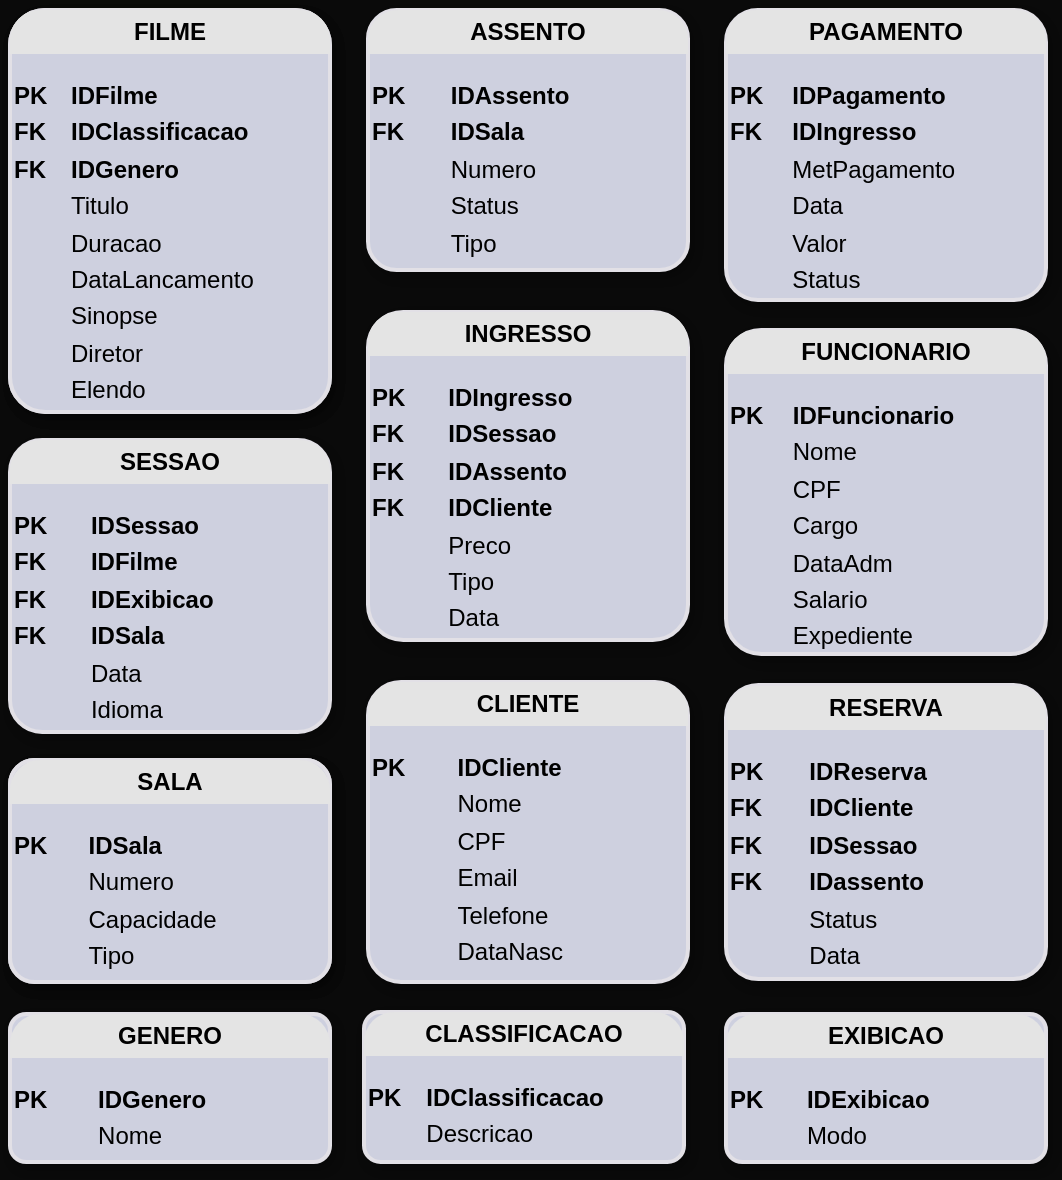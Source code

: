 <mxfile version="24.7.7">
  <diagram id="C5RBs43oDa-KdzZeNtuy" name="Page-1">
    <mxGraphModel dx="2453" dy="1151" grid="0" gridSize="10" guides="1" tooltips="1" connect="1" arrows="1" fold="1" page="0" pageScale="1" pageWidth="827" pageHeight="1169" background="#0A0A0A" math="0" shadow="0">
      <root>
        <mxCell id="WIyWlLk6GJQsqaUBKTNV-0" />
        <mxCell id="WIyWlLk6GJQsqaUBKTNV-1" parent="WIyWlLk6GJQsqaUBKTNV-0" />
        <mxCell id="KgXIhlz3eobPMI4XwH9h-1" value="&lt;p style=&quot;text-align: center; box-sizing: border-box; width: 100%; background: rgb(228, 228, 228); padding: 2px; line-height: 150%; margin-top: 0px; border-radius: 15px 15px 0 0;&quot;&gt;&lt;b&gt;FILME&lt;/b&gt;&lt;/p&gt;&lt;table cellspacing=&quot;0&quot; cellpadding=&quot;2&quot; style=&quot;width: 100%; font-size: 1em;&quot;&gt;&lt;tbody&gt;&lt;tr&gt;&lt;td&gt;&lt;b&gt;PK&lt;/b&gt;&lt;/td&gt;&lt;td&gt;&lt;b&gt;IDFilme&lt;/b&gt;&lt;/td&gt;&lt;/tr&gt;&lt;tr&gt;&lt;td&gt;&lt;br&gt;&lt;/td&gt;&lt;td&gt;Titulo&lt;/td&gt;&lt;/tr&gt;&lt;tr&gt;&lt;td&gt;&lt;br&gt;&lt;/td&gt;&lt;td&gt;Genero&lt;/td&gt;&lt;/tr&gt;&lt;tr&gt;&lt;td&gt;&lt;br&gt;&lt;/td&gt;&lt;td&gt;Duracao&lt;/td&gt;&lt;/tr&gt;&lt;tr&gt;&lt;td&gt;&lt;br&gt;&lt;/td&gt;&lt;td&gt;Classificacao&lt;/td&gt;&lt;/tr&gt;&lt;tr&gt;&lt;td&gt;&lt;br&gt;&lt;/td&gt;&lt;td&gt;DataLancamento&lt;/td&gt;&lt;/tr&gt;&lt;tr&gt;&lt;td&gt;&lt;br&gt;&lt;/td&gt;&lt;td&gt;Sinopse&lt;/td&gt;&lt;/tr&gt;&lt;tr&gt;&lt;td&gt;&lt;br&gt;&lt;/td&gt;&lt;td&gt;Diretor&lt;/td&gt;&lt;/tr&gt;&lt;tr&gt;&lt;td&gt;&lt;br&gt;&lt;/td&gt;&lt;td&gt;Elendo&lt;/td&gt;&lt;/tr&gt;&lt;tr&gt;&lt;td&gt;-&lt;/td&gt;&lt;td&gt;-&lt;/td&gt;&lt;/tr&gt;&lt;tr&gt;&lt;td&gt;-&lt;/td&gt;&lt;td&gt;-&lt;/td&gt;&lt;/tr&gt;&lt;/tbody&gt;&lt;/table&gt;" style="verticalAlign=top;align=left;overflow=fill;html=1;whiteSpace=wrap;rounded=1;arcSize=11;glass=0;shadow=1;fillColor=#ced0df;strokeColor=#e2e0e6;fillStyle=auto;strokeWidth=2;perimeterSpacing=0;gradientColor=none;" vertex="1" parent="WIyWlLk6GJQsqaUBKTNV-1">
          <mxGeometry x="-919" y="-278" width="160" height="201" as="geometry" />
        </mxCell>
        <mxCell id="KgXIhlz3eobPMI4XwH9h-76" value="&lt;p style=&quot;text-align: center; box-sizing: border-box; width: 100%; background: rgb(228, 228, 228); padding: 2px; line-height: 150%; margin-top: 0px; border-radius: 15px 15px 0 0;&quot;&gt;SESSAO&lt;/p&gt;&lt;table cellspacing=&quot;0&quot; cellpadding=&quot;2&quot; style=&quot;width: 100%; font-size: 1em;&quot;&gt;&lt;tbody&gt;&lt;tr&gt;&lt;td&gt;PK&lt;/td&gt;&lt;td&gt;IDSessao&lt;/td&gt;&lt;/tr&gt;&lt;tr&gt;&lt;td&gt;FK&lt;/td&gt;&lt;td&gt;IDFilme&lt;/td&gt;&lt;/tr&gt;&lt;tr&gt;&lt;td&gt;FK&lt;/td&gt;&lt;td&gt;IDExibicao&lt;/td&gt;&lt;/tr&gt;&lt;tr&gt;&lt;td&gt;FK&lt;/td&gt;&lt;td&gt;IDSala&lt;/td&gt;&lt;/tr&gt;&lt;tr&gt;&lt;td&gt;&lt;br&gt;&lt;/td&gt;&lt;td&gt;&lt;span style=&quot;font-weight: 400;&quot;&gt;Data&lt;/span&gt;&lt;/td&gt;&lt;/tr&gt;&lt;tr&gt;&lt;td&gt;&lt;br&gt;&lt;/td&gt;&lt;td&gt;&lt;span style=&quot;font-weight: 400;&quot;&gt;Idioma&lt;/span&gt;&lt;/td&gt;&lt;/tr&gt;&lt;tr&gt;&lt;td&gt;&lt;span style=&quot;font-weight: normal;&quot;&gt;-&lt;/span&gt;&lt;/td&gt;&lt;td&gt;&lt;span style=&quot;font-weight: normal;&quot;&gt;-&lt;/span&gt;&lt;/td&gt;&lt;/tr&gt;&lt;tr&gt;&lt;td&gt;&lt;span style=&quot;font-weight: normal;&quot;&gt;-&lt;/span&gt;&lt;/td&gt;&lt;td&gt;&lt;span style=&quot;font-weight: normal;&quot;&gt;-&lt;/span&gt;&lt;/td&gt;&lt;/tr&gt;&lt;tr&gt;&lt;td&gt;&lt;span style=&quot;font-weight: normal;&quot;&gt;-&lt;/span&gt;&lt;/td&gt;&lt;td&gt;&lt;span style=&quot;font-weight: normal;&quot;&gt;-&lt;/span&gt;&lt;/td&gt;&lt;/tr&gt;&lt;tr&gt;&lt;td&gt;&lt;span style=&quot;font-weight: normal;&quot;&gt;-&lt;/span&gt;&lt;/td&gt;&lt;td&gt;&lt;span style=&quot;font-weight: normal;&quot;&gt;-&lt;/span&gt;&lt;/td&gt;&lt;/tr&gt;&lt;tr&gt;&lt;td&gt;&lt;span style=&quot;font-weight: normal;&quot;&gt;-&lt;/span&gt;&lt;/td&gt;&lt;td&gt;&lt;span style=&quot;font-weight: normal;&quot;&gt;-&lt;/span&gt;&lt;/td&gt;&lt;/tr&gt;&lt;/tbody&gt;&lt;/table&gt;" style="verticalAlign=top;align=left;overflow=fill;html=1;whiteSpace=wrap;rounded=1;arcSize=11;glass=0;shadow=1;fillColor=#ced0df;strokeColor=#e2e0e6;fillStyle=auto;strokeWidth=2;perimeterSpacing=0;gradientColor=none;fontFamily=Helvetica;fontSize=12;fontColor=default;fontStyle=1;" vertex="1" parent="WIyWlLk6GJQsqaUBKTNV-1">
          <mxGeometry x="-919" y="-63" width="160" height="146" as="geometry" />
        </mxCell>
        <mxCell id="KgXIhlz3eobPMI4XwH9h-77" value="&lt;p style=&quot;text-align: center; box-sizing: border-box; width: 100%; background: rgb(228, 228, 228); padding: 2px; line-height: 150%; margin-top: 0px; border-radius: 15px 15px 0px 0px;&quot;&gt;&lt;b&gt;SALA&lt;/b&gt;&lt;/p&gt;&lt;table style=&quot;width: 100%; font-size: 1em;&quot; cellpadding=&quot;2&quot; cellspacing=&quot;0&quot;&gt;&lt;tbody&gt;&lt;tr&gt;&lt;td&gt;PK&lt;/td&gt;&lt;td&gt;IDSala&lt;/td&gt;&lt;/tr&gt;&lt;tr&gt;&lt;td&gt;&lt;br&gt;&lt;/td&gt;&lt;td&gt;&lt;span style=&quot;font-weight: 400;&quot;&gt;Numero&lt;/span&gt;&lt;/td&gt;&lt;/tr&gt;&lt;tr&gt;&lt;td&gt;&lt;br&gt;&lt;/td&gt;&lt;td&gt;&lt;span style=&quot;font-weight: 400;&quot;&gt;Capacidade&lt;/span&gt;&lt;/td&gt;&lt;/tr&gt;&lt;tr&gt;&lt;td&gt;&lt;br&gt;&lt;/td&gt;&lt;td&gt;&lt;span style=&quot;font-weight: 400;&quot;&gt;Tipo&lt;/span&gt;&lt;/td&gt;&lt;/tr&gt;&lt;tr&gt;&lt;td&gt;&lt;span style=&quot;font-weight: normal;&quot;&gt;-&lt;/span&gt;&lt;/td&gt;&lt;td&gt;&lt;span style=&quot;font-weight: normal;&quot;&gt;-&lt;/span&gt;&lt;/td&gt;&lt;/tr&gt;&lt;tr&gt;&lt;td&gt;&lt;span style=&quot;font-weight: normal;&quot;&gt;-&lt;/span&gt;&lt;/td&gt;&lt;td&gt;&lt;span style=&quot;font-weight: normal;&quot;&gt;-&lt;/span&gt;&lt;/td&gt;&lt;/tr&gt;&lt;tr&gt;&lt;td&gt;&lt;span style=&quot;font-weight: normal;&quot;&gt;-&lt;/span&gt;&lt;/td&gt;&lt;td&gt;&lt;span style=&quot;font-weight: normal;&quot;&gt;-&lt;/span&gt;&lt;/td&gt;&lt;/tr&gt;&lt;tr&gt;&lt;td&gt;&lt;span style=&quot;font-weight: normal;&quot;&gt;-&lt;/span&gt;&lt;/td&gt;&lt;td&gt;&lt;span style=&quot;font-weight: normal;&quot;&gt;-&lt;/span&gt;&lt;/td&gt;&lt;/tr&gt;&lt;tr&gt;&lt;td&gt;&lt;span style=&quot;font-weight: normal;&quot;&gt;-&lt;/span&gt;&lt;/td&gt;&lt;td&gt;&lt;span style=&quot;font-weight: normal;&quot;&gt;-&lt;/span&gt;&lt;/td&gt;&lt;/tr&gt;&lt;tr&gt;&lt;td&gt;&lt;span style=&quot;font-weight: normal;&quot;&gt;-&lt;/span&gt;&lt;/td&gt;&lt;td&gt;&lt;span style=&quot;font-weight: normal;&quot;&gt;-&lt;/span&gt;&lt;/td&gt;&lt;/tr&gt;&lt;tr&gt;&lt;td&gt;&lt;span style=&quot;font-weight: normal;&quot;&gt;-&lt;/span&gt;&lt;/td&gt;&lt;td&gt;&lt;span style=&quot;font-weight: normal;&quot;&gt;-&lt;/span&gt;&lt;/td&gt;&lt;/tr&gt;&lt;/tbody&gt;&lt;/table&gt;" style="verticalAlign=top;align=left;overflow=fill;html=1;whiteSpace=wrap;rounded=1;arcSize=11;glass=0;shadow=1;fillColor=#ced0df;strokeColor=#e2e0e6;fillStyle=auto;strokeWidth=2;perimeterSpacing=0;gradientColor=none;fontFamily=Helvetica;fontSize=12;fontColor=default;fontStyle=1;" vertex="1" parent="WIyWlLk6GJQsqaUBKTNV-1">
          <mxGeometry x="-919" y="97" width="160" height="111" as="geometry" />
        </mxCell>
        <mxCell id="KgXIhlz3eobPMI4XwH9h-79" value="&lt;p style=&quot;text-align: center; box-sizing: border-box; width: 100%; background: rgb(228, 228, 228); padding: 2px; line-height: 150%; margin-top: 0px; border-radius: 15px 15px 0 0;&quot;&gt;&lt;b&gt;FILME&lt;/b&gt;&lt;/p&gt;&lt;table cellspacing=&quot;0&quot; cellpadding=&quot;2&quot; style=&quot;width: 100%; font-size: 1em;&quot;&gt;&lt;tbody&gt;&lt;tr&gt;&lt;td&gt;&lt;b&gt;PK&lt;/b&gt;&lt;/td&gt;&lt;td&gt;&lt;b&gt;IDFilme&lt;/b&gt;&lt;/td&gt;&lt;/tr&gt;&lt;tr&gt;&lt;td&gt;&lt;b&gt;FK&lt;/b&gt;&lt;/td&gt;&lt;td&gt;&lt;b&gt;IDClassificacao&lt;/b&gt;&lt;/td&gt;&lt;/tr&gt;&lt;tr&gt;&lt;td&gt;&lt;b&gt;FK&lt;/b&gt;&lt;/td&gt;&lt;td&gt;&lt;b&gt;IDGenero&lt;/b&gt;&lt;/td&gt;&lt;/tr&gt;&lt;tr&gt;&lt;td&gt;&lt;br&gt;&lt;/td&gt;&lt;td&gt;Titulo&lt;/td&gt;&lt;/tr&gt;&lt;tr&gt;&lt;td&gt;&lt;br&gt;&lt;/td&gt;&lt;td&gt;Duracao&lt;/td&gt;&lt;/tr&gt;&lt;tr&gt;&lt;td&gt;&lt;br&gt;&lt;/td&gt;&lt;td&gt;DataLancamento&lt;/td&gt;&lt;/tr&gt;&lt;tr&gt;&lt;td&gt;&lt;br&gt;&lt;/td&gt;&lt;td&gt;Sinopse&lt;/td&gt;&lt;/tr&gt;&lt;tr&gt;&lt;td&gt;&lt;br&gt;&lt;/td&gt;&lt;td&gt;Diretor&lt;/td&gt;&lt;/tr&gt;&lt;tr&gt;&lt;td&gt;&lt;br&gt;&lt;/td&gt;&lt;td&gt;Elendo&lt;/td&gt;&lt;/tr&gt;&lt;tr&gt;&lt;td&gt;-&lt;/td&gt;&lt;td&gt;-&lt;/td&gt;&lt;/tr&gt;&lt;tr&gt;&lt;td&gt;-&lt;/td&gt;&lt;td&gt;-&lt;/td&gt;&lt;/tr&gt;&lt;/tbody&gt;&lt;/table&gt;" style="verticalAlign=top;align=left;overflow=fill;html=1;whiteSpace=wrap;rounded=1;arcSize=11;glass=0;shadow=1;fillColor=#ced0df;strokeColor=#e2e0e6;fillStyle=auto;strokeWidth=2;perimeterSpacing=0;gradientColor=none;" vertex="1" parent="WIyWlLk6GJQsqaUBKTNV-1">
          <mxGeometry x="-919" y="-278" width="160" height="201" as="geometry" />
        </mxCell>
        <mxCell id="KgXIhlz3eobPMI4XwH9h-81" value="&lt;p style=&quot;text-align: center; box-sizing: border-box; width: 100%; background: rgb(228, 228, 228); padding: 2px; line-height: 150%; margin-top: 0px; border-radius: 15px 15px 0px 0px;&quot;&gt;&lt;b&gt;SALA&lt;/b&gt;&lt;/p&gt;&lt;table style=&quot;width: 100%; font-size: 1em;&quot; cellpadding=&quot;2&quot; cellspacing=&quot;0&quot;&gt;&lt;tbody&gt;&lt;tr&gt;&lt;td&gt;PK&lt;/td&gt;&lt;td&gt;IDSala&lt;/td&gt;&lt;/tr&gt;&lt;tr&gt;&lt;td&gt;&lt;br&gt;&lt;/td&gt;&lt;td&gt;&lt;span style=&quot;font-weight: 400;&quot;&gt;Numero&lt;/span&gt;&lt;/td&gt;&lt;/tr&gt;&lt;tr&gt;&lt;td&gt;&lt;br&gt;&lt;/td&gt;&lt;td&gt;&lt;span style=&quot;font-weight: 400;&quot;&gt;Capacidade&lt;/span&gt;&lt;/td&gt;&lt;/tr&gt;&lt;tr&gt;&lt;td&gt;&lt;br&gt;&lt;/td&gt;&lt;td&gt;&lt;span style=&quot;font-weight: 400;&quot;&gt;Tipo&lt;/span&gt;&lt;/td&gt;&lt;/tr&gt;&lt;tr&gt;&lt;td&gt;&lt;span style=&quot;font-weight: normal;&quot;&gt;-&lt;/span&gt;&lt;/td&gt;&lt;td&gt;&lt;span style=&quot;font-weight: normal;&quot;&gt;-&lt;/span&gt;&lt;/td&gt;&lt;/tr&gt;&lt;tr&gt;&lt;td&gt;&lt;span style=&quot;font-weight: normal;&quot;&gt;-&lt;/span&gt;&lt;/td&gt;&lt;td&gt;&lt;span style=&quot;font-weight: normal;&quot;&gt;-&lt;/span&gt;&lt;/td&gt;&lt;/tr&gt;&lt;tr&gt;&lt;td&gt;&lt;span style=&quot;font-weight: normal;&quot;&gt;-&lt;/span&gt;&lt;/td&gt;&lt;td&gt;&lt;span style=&quot;font-weight: normal;&quot;&gt;-&lt;/span&gt;&lt;/td&gt;&lt;/tr&gt;&lt;tr&gt;&lt;td&gt;&lt;span style=&quot;font-weight: normal;&quot;&gt;-&lt;/span&gt;&lt;/td&gt;&lt;td&gt;&lt;span style=&quot;font-weight: normal;&quot;&gt;-&lt;/span&gt;&lt;/td&gt;&lt;/tr&gt;&lt;tr&gt;&lt;td&gt;&lt;span style=&quot;font-weight: normal;&quot;&gt;-&lt;/span&gt;&lt;/td&gt;&lt;td&gt;&lt;span style=&quot;font-weight: normal;&quot;&gt;-&lt;/span&gt;&lt;/td&gt;&lt;/tr&gt;&lt;tr&gt;&lt;td&gt;&lt;span style=&quot;font-weight: normal;&quot;&gt;-&lt;/span&gt;&lt;/td&gt;&lt;td&gt;&lt;span style=&quot;font-weight: normal;&quot;&gt;-&lt;/span&gt;&lt;/td&gt;&lt;/tr&gt;&lt;tr&gt;&lt;td&gt;&lt;span style=&quot;font-weight: normal;&quot;&gt;-&lt;/span&gt;&lt;/td&gt;&lt;td&gt;&lt;span style=&quot;font-weight: normal;&quot;&gt;-&lt;/span&gt;&lt;/td&gt;&lt;/tr&gt;&lt;/tbody&gt;&lt;/table&gt;" style="verticalAlign=top;align=left;overflow=fill;html=1;whiteSpace=wrap;rounded=1;arcSize=11;glass=0;shadow=1;fillColor=#ced0df;strokeColor=#e2e0e6;fillStyle=auto;strokeWidth=2;perimeterSpacing=0;gradientColor=none;fontFamily=Helvetica;fontSize=12;fontColor=default;fontStyle=1;" vertex="1" parent="WIyWlLk6GJQsqaUBKTNV-1">
          <mxGeometry x="-919" y="97" width="160" height="111" as="geometry" />
        </mxCell>
        <mxCell id="KgXIhlz3eobPMI4XwH9h-82" value="&lt;p style=&quot;text-align: center; box-sizing: border-box; width: 100%; background: rgb(228, 228, 228); padding: 2px; line-height: 150%; margin-top: 0px; border-radius: 15px 15px 0 0;&quot;&gt;&lt;b&gt;INGRESSO&lt;/b&gt;&lt;/p&gt;&lt;table style=&quot;width: 100%; font-size: 1em;&quot; cellpadding=&quot;2&quot; cellspacing=&quot;0&quot;&gt;&lt;tbody&gt;&lt;tr&gt;&lt;td&gt;PK&lt;/td&gt;&lt;td&gt;IDIngresso&lt;/td&gt;&lt;/tr&gt;&lt;tr&gt;&lt;td&gt;FK&lt;/td&gt;&lt;td&gt;IDSessao&lt;/td&gt;&lt;/tr&gt;&lt;tr&gt;&lt;td&gt;FK&lt;/td&gt;&lt;td&gt;IDAssento&lt;/td&gt;&lt;/tr&gt;&lt;tr&gt;&lt;td&gt;FK&lt;/td&gt;&lt;td&gt;IDCliente&lt;/td&gt;&lt;/tr&gt;&lt;tr&gt;&lt;td&gt;&lt;br&gt;&lt;/td&gt;&lt;td&gt;&lt;span style=&quot;font-weight: 400;&quot;&gt;Preco&lt;/span&gt;&lt;/td&gt;&lt;/tr&gt;&lt;tr&gt;&lt;td&gt;&lt;br&gt;&lt;/td&gt;&lt;td&gt;&lt;span style=&quot;font-weight: 400;&quot;&gt;Tipo&lt;/span&gt;&lt;/td&gt;&lt;/tr&gt;&lt;tr&gt;&lt;td&gt;&lt;br&gt;&lt;/td&gt;&lt;td&gt;&lt;span style=&quot;font-weight: 400;&quot;&gt;Data&lt;/span&gt;&lt;/td&gt;&lt;/tr&gt;&lt;tr&gt;&lt;td&gt;&lt;span style=&quot;font-weight: normal;&quot;&gt;-&lt;/span&gt;&lt;/td&gt;&lt;td&gt;&lt;span style=&quot;font-weight: normal;&quot;&gt;-&lt;/span&gt;&lt;/td&gt;&lt;/tr&gt;&lt;tr&gt;&lt;td&gt;&lt;span style=&quot;font-weight: normal;&quot;&gt;-&lt;/span&gt;&lt;/td&gt;&lt;td&gt;&lt;span style=&quot;font-weight: normal;&quot;&gt;-&lt;/span&gt;&lt;/td&gt;&lt;/tr&gt;&lt;tr&gt;&lt;td&gt;&lt;span style=&quot;font-weight: normal;&quot;&gt;-&lt;/span&gt;&lt;/td&gt;&lt;td&gt;&lt;span style=&quot;font-weight: normal;&quot;&gt;-&lt;/span&gt;&lt;/td&gt;&lt;/tr&gt;&lt;tr&gt;&lt;td&gt;&lt;span style=&quot;font-weight: normal;&quot;&gt;-&lt;/span&gt;&lt;/td&gt;&lt;td&gt;&lt;span style=&quot;font-weight: normal;&quot;&gt;-&lt;/span&gt;&lt;/td&gt;&lt;/tr&gt;&lt;/tbody&gt;&lt;/table&gt;" style="verticalAlign=top;align=left;overflow=fill;html=1;whiteSpace=wrap;rounded=1;arcSize=11;glass=0;shadow=1;fillColor=#ced0df;strokeColor=#e2e0e6;fillStyle=auto;strokeWidth=2;perimeterSpacing=0;gradientColor=none;fontFamily=Helvetica;fontSize=12;fontColor=default;fontStyle=1;" vertex="1" parent="WIyWlLk6GJQsqaUBKTNV-1">
          <mxGeometry x="-740" y="-127" width="160" height="164" as="geometry" />
        </mxCell>
        <mxCell id="KgXIhlz3eobPMI4XwH9h-83" value="&lt;p style=&quot;text-align: center; box-sizing: border-box; width: 100%; background: rgb(228, 228, 228); padding: 2px; line-height: 150%; margin-top: 0px; border-radius: 15px 15px 0 0;&quot;&gt;&lt;b&gt;ASSENTO&lt;/b&gt;&lt;/p&gt;&lt;table style=&quot;width: 100%; font-size: 1em;&quot; cellpadding=&quot;2&quot; cellspacing=&quot;0&quot;&gt;&lt;tbody&gt;&lt;tr&gt;&lt;td&gt;PK&lt;/td&gt;&lt;td&gt;IDAssento&lt;/td&gt;&lt;/tr&gt;&lt;tr&gt;&lt;td&gt;FK&lt;/td&gt;&lt;td&gt;IDSala&lt;/td&gt;&lt;/tr&gt;&lt;tr&gt;&lt;td&gt;&lt;br&gt;&lt;/td&gt;&lt;td&gt;&lt;span style=&quot;font-weight: 400;&quot;&gt;Numero&lt;/span&gt;&lt;/td&gt;&lt;/tr&gt;&lt;tr&gt;&lt;td&gt;&lt;br&gt;&lt;/td&gt;&lt;td&gt;&lt;span style=&quot;font-weight: 400;&quot;&gt;Status&lt;/span&gt;&lt;/td&gt;&lt;/tr&gt;&lt;tr&gt;&lt;td&gt;&lt;br&gt;&lt;/td&gt;&lt;td&gt;&lt;span style=&quot;font-weight: 400;&quot;&gt;Tipo&lt;/span&gt;&lt;/td&gt;&lt;/tr&gt;&lt;tr&gt;&lt;td&gt;&lt;span style=&quot;font-weight: normal;&quot;&gt;-&lt;/span&gt;&lt;/td&gt;&lt;td&gt;&lt;span style=&quot;font-weight: normal;&quot;&gt;-&lt;/span&gt;&lt;/td&gt;&lt;/tr&gt;&lt;tr&gt;&lt;td&gt;&lt;span style=&quot;font-weight: normal;&quot;&gt;-&lt;/span&gt;&lt;/td&gt;&lt;td&gt;&lt;span style=&quot;font-weight: normal;&quot;&gt;-&lt;/span&gt;&lt;/td&gt;&lt;/tr&gt;&lt;tr&gt;&lt;td&gt;&lt;span style=&quot;font-weight: normal;&quot;&gt;-&lt;/span&gt;&lt;/td&gt;&lt;td&gt;&lt;span style=&quot;font-weight: normal;&quot;&gt;-&lt;/span&gt;&lt;/td&gt;&lt;/tr&gt;&lt;tr&gt;&lt;td&gt;&lt;span style=&quot;font-weight: normal;&quot;&gt;-&lt;/span&gt;&lt;/td&gt;&lt;td&gt;&lt;span style=&quot;font-weight: normal;&quot;&gt;-&lt;/span&gt;&lt;/td&gt;&lt;/tr&gt;&lt;tr&gt;&lt;td&gt;&lt;span style=&quot;font-weight: normal;&quot;&gt;-&lt;/span&gt;&lt;/td&gt;&lt;td&gt;&lt;span style=&quot;font-weight: normal;&quot;&gt;-&lt;/span&gt;&lt;/td&gt;&lt;/tr&gt;&lt;tr&gt;&lt;td&gt;&lt;span style=&quot;font-weight: normal;&quot;&gt;-&lt;/span&gt;&lt;/td&gt;&lt;td&gt;&lt;span style=&quot;font-weight: normal;&quot;&gt;-&lt;/span&gt;&lt;/td&gt;&lt;/tr&gt;&lt;/tbody&gt;&lt;/table&gt;" style="verticalAlign=top;align=left;overflow=fill;html=1;whiteSpace=wrap;rounded=1;arcSize=11;glass=0;shadow=1;fillColor=#ced0df;strokeColor=#e2e0e6;fillStyle=auto;strokeWidth=2;perimeterSpacing=0;gradientColor=none;fontFamily=Helvetica;fontSize=12;fontColor=default;fontStyle=1;" vertex="1" parent="WIyWlLk6GJQsqaUBKTNV-1">
          <mxGeometry x="-740" y="-278" width="160" height="130" as="geometry" />
        </mxCell>
        <mxCell id="KgXIhlz3eobPMI4XwH9h-84" style="edgeStyle=orthogonalEdgeStyle;rounded=0;orthogonalLoop=1;jettySize=auto;html=1;exitX=0.5;exitY=1;exitDx=0;exitDy=0;fontFamily=Helvetica;fontSize=12;fontColor=default;fontStyle=1;" edge="1" parent="WIyWlLk6GJQsqaUBKTNV-1" source="KgXIhlz3eobPMI4XwH9h-83" target="KgXIhlz3eobPMI4XwH9h-83">
          <mxGeometry relative="1" as="geometry" />
        </mxCell>
        <mxCell id="KgXIhlz3eobPMI4XwH9h-85" value="&lt;p style=&quot;text-align: center; box-sizing: border-box; width: 100%; background: rgb(228, 228, 228); padding: 2px; line-height: 150%; margin-top: 0px; border-radius: 15px 15px 0 0;&quot;&gt;&lt;b&gt;CLIENTE&lt;/b&gt;&lt;/p&gt;&lt;table style=&quot;width: 100%; font-size: 1em;&quot; cellpadding=&quot;2&quot; cellspacing=&quot;0&quot;&gt;&lt;tbody&gt;&lt;tr&gt;&lt;td&gt;PK&lt;/td&gt;&lt;td&gt;IDCliente&lt;/td&gt;&lt;/tr&gt;&lt;tr&gt;&lt;td&gt;&lt;br&gt;&lt;/td&gt;&lt;td&gt;&lt;span style=&quot;font-weight: 400;&quot;&gt;Nome&lt;/span&gt;&lt;/td&gt;&lt;/tr&gt;&lt;tr&gt;&lt;td&gt;&lt;br&gt;&lt;/td&gt;&lt;td&gt;&lt;span style=&quot;font-weight: 400;&quot;&gt;CPF&lt;/span&gt;&lt;/td&gt;&lt;/tr&gt;&lt;tr&gt;&lt;td&gt;&lt;br&gt;&lt;/td&gt;&lt;td&gt;&lt;span style=&quot;font-weight: 400;&quot;&gt;Email&lt;/span&gt;&lt;/td&gt;&lt;/tr&gt;&lt;tr&gt;&lt;td&gt;&lt;br&gt;&lt;/td&gt;&lt;td&gt;&lt;span style=&quot;font-weight: 400;&quot;&gt;Telefone&lt;/span&gt;&lt;/td&gt;&lt;/tr&gt;&lt;tr&gt;&lt;td&gt;&lt;br&gt;&lt;/td&gt;&lt;td&gt;&lt;span style=&quot;font-weight: 400;&quot;&gt;DataNasc&lt;/span&gt;&lt;/td&gt;&lt;/tr&gt;&lt;tr&gt;&lt;td&gt;-&lt;/td&gt;&lt;td&gt;&lt;span style=&quot;font-weight: normal;&quot;&gt;-&lt;/span&gt;&lt;/td&gt;&lt;/tr&gt;&lt;tr&gt;&lt;td&gt;&lt;span style=&quot;font-weight: normal;&quot;&gt;-&lt;/span&gt;&lt;/td&gt;&lt;td&gt;&lt;span style=&quot;font-weight: normal;&quot;&gt;-&lt;/span&gt;&lt;/td&gt;&lt;/tr&gt;&lt;tr&gt;&lt;td&gt;&lt;span style=&quot;font-weight: normal;&quot;&gt;-&lt;/span&gt;&lt;/td&gt;&lt;td&gt;&lt;span style=&quot;font-weight: normal;&quot;&gt;-&lt;/span&gt;&lt;/td&gt;&lt;/tr&gt;&lt;tr&gt;&lt;td&gt;&lt;span style=&quot;font-weight: normal;&quot;&gt;-&lt;/span&gt;&lt;/td&gt;&lt;td&gt;&lt;span style=&quot;font-weight: normal;&quot;&gt;-&lt;/span&gt;&lt;/td&gt;&lt;/tr&gt;&lt;tr&gt;&lt;td&gt;&lt;span style=&quot;font-weight: normal;&quot;&gt;-&lt;/span&gt;&lt;/td&gt;&lt;td&gt;&lt;span style=&quot;font-weight: normal;&quot;&gt;-&lt;/span&gt;&lt;/td&gt;&lt;/tr&gt;&lt;/tbody&gt;&lt;/table&gt;" style="verticalAlign=top;align=left;overflow=fill;html=1;whiteSpace=wrap;rounded=1;arcSize=11;glass=0;shadow=1;fillColor=#ced0df;strokeColor=#e2e0e6;fillStyle=auto;strokeWidth=2;perimeterSpacing=0;gradientColor=none;fontFamily=Helvetica;fontSize=12;fontColor=default;fontStyle=1;" vertex="1" parent="WIyWlLk6GJQsqaUBKTNV-1">
          <mxGeometry x="-740" y="58" width="160" height="150" as="geometry" />
        </mxCell>
        <mxCell id="KgXIhlz3eobPMI4XwH9h-86" value="&lt;p style=&quot;text-align: center; box-sizing: border-box; width: 100%; background: rgb(228, 228, 228); padding: 2px; line-height: 150%; margin-top: 0px; border-radius: 15px 15px 0 0;&quot;&gt;&lt;b&gt;PAGAMENTO&lt;/b&gt;&lt;/p&gt;&lt;table style=&quot;width: 100%; font-size: 1em;&quot; cellpadding=&quot;2&quot; cellspacing=&quot;0&quot;&gt;&lt;tbody&gt;&lt;tr&gt;&lt;td&gt;PK&lt;/td&gt;&lt;td&gt;IDPagamento&lt;/td&gt;&lt;/tr&gt;&lt;tr&gt;&lt;td&gt;FK&lt;/td&gt;&lt;td&gt;IDIngresso&lt;/td&gt;&lt;/tr&gt;&lt;tr&gt;&lt;td&gt;&lt;br&gt;&lt;/td&gt;&lt;td&gt;&lt;span style=&quot;font-weight: 400;&quot;&gt;MetPagamento&lt;/span&gt;&lt;/td&gt;&lt;/tr&gt;&lt;tr&gt;&lt;td&gt;&lt;br&gt;&lt;/td&gt;&lt;td&gt;&lt;span style=&quot;font-weight: 400;&quot;&gt;Data&lt;/span&gt;&lt;/td&gt;&lt;/tr&gt;&lt;tr&gt;&lt;td&gt;&lt;br&gt;&lt;/td&gt;&lt;td&gt;&lt;span style=&quot;font-weight: 400;&quot;&gt;Valor&lt;/span&gt;&lt;/td&gt;&lt;/tr&gt;&lt;tr&gt;&lt;td&gt;&lt;br&gt;&lt;/td&gt;&lt;td&gt;&lt;span style=&quot;font-weight: 400;&quot;&gt;Status&lt;/span&gt;&lt;/td&gt;&lt;/tr&gt;&lt;tr&gt;&lt;td&gt;&lt;span style=&quot;font-weight: 400;&quot;&gt;-&lt;/span&gt;&lt;/td&gt;&lt;td&gt;&lt;span style=&quot;font-weight: normal;&quot;&gt;-&lt;/span&gt;&lt;/td&gt;&lt;/tr&gt;&lt;tr&gt;&lt;td&gt;&lt;span style=&quot;font-weight: normal;&quot;&gt;-&lt;/span&gt;&lt;/td&gt;&lt;td&gt;&lt;span style=&quot;font-weight: normal;&quot;&gt;-&lt;/span&gt;&lt;/td&gt;&lt;/tr&gt;&lt;tr&gt;&lt;td&gt;&lt;span style=&quot;font-weight: normal;&quot;&gt;-&lt;/span&gt;&lt;/td&gt;&lt;td&gt;&lt;span style=&quot;font-weight: normal;&quot;&gt;-&lt;/span&gt;&lt;/td&gt;&lt;/tr&gt;&lt;tr&gt;&lt;td&gt;&lt;span style=&quot;font-weight: normal;&quot;&gt;-&lt;/span&gt;&lt;/td&gt;&lt;td&gt;&lt;span style=&quot;font-weight: normal;&quot;&gt;-&lt;/span&gt;&lt;/td&gt;&lt;/tr&gt;&lt;tr&gt;&lt;td&gt;&lt;span style=&quot;font-weight: normal;&quot;&gt;-&lt;/span&gt;&lt;/td&gt;&lt;td&gt;&lt;span style=&quot;font-weight: normal;&quot;&gt;-&lt;/span&gt;&lt;/td&gt;&lt;/tr&gt;&lt;/tbody&gt;&lt;/table&gt;" style="verticalAlign=top;align=left;overflow=fill;html=1;whiteSpace=wrap;rounded=1;arcSize=11;glass=0;shadow=1;fillColor=#ced0df;strokeColor=#e2e0e6;fillStyle=auto;strokeWidth=2;perimeterSpacing=0;gradientColor=none;fontFamily=Helvetica;fontSize=12;fontColor=default;fontStyle=1;" vertex="1" parent="WIyWlLk6GJQsqaUBKTNV-1">
          <mxGeometry x="-561" y="-278" width="160" height="145" as="geometry" />
        </mxCell>
        <mxCell id="KgXIhlz3eobPMI4XwH9h-87" value="&lt;p style=&quot;text-align: center; box-sizing: border-box; width: 100%; background: rgb(228, 228, 228); padding: 2px; line-height: 150%; margin-top: 0px; border-radius: 15px 15px 0 0;&quot;&gt;&lt;b&gt;FUNCIONARIO&lt;/b&gt;&lt;/p&gt;&lt;table style=&quot;width: 100%; font-size: 1em;&quot; cellpadding=&quot;2&quot; cellspacing=&quot;0&quot;&gt;&lt;tbody&gt;&lt;tr&gt;&lt;td&gt;PK&lt;/td&gt;&lt;td&gt;IDFuncionario&lt;/td&gt;&lt;/tr&gt;&lt;tr&gt;&lt;td&gt;&lt;br&gt;&lt;/td&gt;&lt;td&gt;&lt;span style=&quot;font-weight: 400;&quot;&gt;Nome&lt;/span&gt;&lt;/td&gt;&lt;/tr&gt;&lt;tr&gt;&lt;td&gt;&lt;br&gt;&lt;/td&gt;&lt;td&gt;&lt;span style=&quot;font-weight: 400;&quot;&gt;CPF&lt;/span&gt;&lt;/td&gt;&lt;/tr&gt;&lt;tr&gt;&lt;td&gt;&lt;br&gt;&lt;/td&gt;&lt;td&gt;&lt;span style=&quot;font-weight: 400;&quot;&gt;Cargo&lt;/span&gt;&lt;/td&gt;&lt;/tr&gt;&lt;tr&gt;&lt;td&gt;&lt;br&gt;&lt;/td&gt;&lt;td&gt;&lt;span style=&quot;font-weight: 400;&quot;&gt;DataAdm&lt;/span&gt;&lt;/td&gt;&lt;/tr&gt;&lt;tr&gt;&lt;td&gt;&lt;br&gt;&lt;/td&gt;&lt;td&gt;&lt;span style=&quot;font-weight: 400;&quot;&gt;Salario&lt;/span&gt;&lt;/td&gt;&lt;/tr&gt;&lt;tr&gt;&lt;td&gt;&lt;br&gt;&lt;/td&gt;&lt;td&gt;&lt;span style=&quot;font-weight: 400;&quot;&gt;Expediente&lt;/span&gt;&lt;/td&gt;&lt;/tr&gt;&lt;tr&gt;&lt;td&gt;&lt;span style=&quot;font-weight: normal;&quot;&gt;-&lt;/span&gt;&lt;/td&gt;&lt;td&gt;&lt;span style=&quot;font-weight: normal;&quot;&gt;-&lt;/span&gt;&lt;/td&gt;&lt;/tr&gt;&lt;tr&gt;&lt;td&gt;&lt;span style=&quot;font-weight: normal;&quot;&gt;-&lt;/span&gt;&lt;/td&gt;&lt;td&gt;&lt;span style=&quot;font-weight: normal;&quot;&gt;-&lt;/span&gt;&lt;/td&gt;&lt;/tr&gt;&lt;tr&gt;&lt;td&gt;&lt;span style=&quot;font-weight: normal;&quot;&gt;-&lt;/span&gt;&lt;/td&gt;&lt;td&gt;&lt;span style=&quot;font-weight: normal;&quot;&gt;-&lt;/span&gt;&lt;/td&gt;&lt;/tr&gt;&lt;tr&gt;&lt;td&gt;&lt;span style=&quot;font-weight: normal;&quot;&gt;-&lt;/span&gt;&lt;/td&gt;&lt;td&gt;&lt;span style=&quot;font-weight: normal;&quot;&gt;-&lt;/span&gt;&lt;/td&gt;&lt;/tr&gt;&lt;/tbody&gt;&lt;/table&gt;" style="verticalAlign=top;align=left;overflow=fill;html=1;whiteSpace=wrap;rounded=1;arcSize=11;glass=0;shadow=1;fillColor=#ced0df;strokeColor=#e2e0e6;fillStyle=auto;strokeWidth=2;perimeterSpacing=0;gradientColor=none;fontFamily=Helvetica;fontSize=12;fontColor=default;fontStyle=1;" vertex="1" parent="WIyWlLk6GJQsqaUBKTNV-1">
          <mxGeometry x="-561" y="-118" width="160" height="162" as="geometry" />
        </mxCell>
        <mxCell id="KgXIhlz3eobPMI4XwH9h-88" value="&lt;p style=&quot;text-align: center; box-sizing: border-box; width: 100%; background: rgb(228, 228, 228); padding: 2px; line-height: 150%; margin-top: 0px; border-radius: 15px 15px 0 0;&quot;&gt;&lt;b&gt;RESERVA&lt;/b&gt;&lt;/p&gt;&lt;table style=&quot;width: 100%; font-size: 1em;&quot; cellpadding=&quot;2&quot; cellspacing=&quot;0&quot;&gt;&lt;tbody&gt;&lt;tr&gt;&lt;td&gt;PK&lt;/td&gt;&lt;td&gt;IDReserva&lt;/td&gt;&lt;/tr&gt;&lt;tr&gt;&lt;td&gt;FK&lt;/td&gt;&lt;td&gt;IDCliente&lt;/td&gt;&lt;/tr&gt;&lt;tr&gt;&lt;td&gt;FK&lt;/td&gt;&lt;td&gt;IDSessao&lt;/td&gt;&lt;/tr&gt;&lt;tr&gt;&lt;td&gt;FK&lt;/td&gt;&lt;td&gt;IDassento&lt;/td&gt;&lt;/tr&gt;&lt;tr&gt;&lt;td&gt;&lt;br&gt;&lt;/td&gt;&lt;td&gt;&lt;span style=&quot;font-weight: 400;&quot;&gt;Status&lt;/span&gt;&lt;/td&gt;&lt;/tr&gt;&lt;tr&gt;&lt;td&gt;&lt;br&gt;&lt;/td&gt;&lt;td&gt;&lt;span style=&quot;font-weight: 400;&quot;&gt;Data&lt;/span&gt;&lt;/td&gt;&lt;/tr&gt;&lt;tr&gt;&lt;td&gt;&lt;span style=&quot;font-weight: normal;&quot;&gt;-&lt;/span&gt;&lt;/td&gt;&lt;td&gt;&lt;span style=&quot;font-weight: normal;&quot;&gt;-&lt;/span&gt;&lt;/td&gt;&lt;/tr&gt;&lt;tr&gt;&lt;td&gt;&lt;span style=&quot;font-weight: normal;&quot;&gt;-&lt;/span&gt;&lt;/td&gt;&lt;td&gt;&lt;span style=&quot;font-weight: normal;&quot;&gt;-&lt;/span&gt;&lt;/td&gt;&lt;/tr&gt;&lt;tr&gt;&lt;td&gt;&lt;span style=&quot;font-weight: normal;&quot;&gt;-&lt;/span&gt;&lt;/td&gt;&lt;td&gt;&lt;span style=&quot;font-weight: normal;&quot;&gt;-&lt;/span&gt;&lt;/td&gt;&lt;/tr&gt;&lt;tr&gt;&lt;td&gt;&lt;span style=&quot;font-weight: normal;&quot;&gt;-&lt;/span&gt;&lt;/td&gt;&lt;td&gt;&lt;span style=&quot;font-weight: normal;&quot;&gt;-&lt;/span&gt;&lt;/td&gt;&lt;/tr&gt;&lt;tr&gt;&lt;td&gt;&lt;span style=&quot;font-weight: normal;&quot;&gt;-&lt;/span&gt;&lt;/td&gt;&lt;td&gt;&lt;span style=&quot;font-weight: normal;&quot;&gt;-&lt;/span&gt;&lt;/td&gt;&lt;/tr&gt;&lt;/tbody&gt;&lt;/table&gt;" style="verticalAlign=top;align=left;overflow=fill;html=1;whiteSpace=wrap;rounded=1;arcSize=11;glass=0;shadow=1;fillColor=#ced0df;strokeColor=#e2e0e6;fillStyle=auto;strokeWidth=2;perimeterSpacing=0;gradientColor=none;fontFamily=Helvetica;fontSize=12;fontColor=default;fontStyle=1;" vertex="1" parent="WIyWlLk6GJQsqaUBKTNV-1">
          <mxGeometry x="-561" y="59.5" width="160" height="147" as="geometry" />
        </mxCell>
        <mxCell id="KgXIhlz3eobPMI4XwH9h-89" value="&lt;p style=&quot;text-align: center; box-sizing: border-box; width: 100%; background: rgb(228, 228, 228); padding: 2px; line-height: 150%; margin-top: 0px; border-radius: 15px 15px 0 0;&quot;&gt;&lt;b&gt;EXIBICAO&lt;/b&gt;&lt;/p&gt;&lt;table style=&quot;width: 100%; font-size: 1em;&quot; cellpadding=&quot;2&quot; cellspacing=&quot;0&quot;&gt;&lt;tbody&gt;&lt;tr&gt;&lt;td&gt;PK&lt;/td&gt;&lt;td&gt;IDExibicao&lt;/td&gt;&lt;/tr&gt;&lt;tr&gt;&lt;td&gt;&lt;br&gt;&lt;/td&gt;&lt;td&gt;&lt;span style=&quot;font-weight: 400;&quot;&gt;Modo&lt;/span&gt;&lt;/td&gt;&lt;/tr&gt;&lt;tr&gt;&lt;td&gt;&lt;span style=&quot;font-weight: normal;&quot;&gt;-&lt;/span&gt;&lt;/td&gt;&lt;td&gt;&lt;span style=&quot;font-weight: normal;&quot;&gt;-&lt;/span&gt;&lt;/td&gt;&lt;/tr&gt;&lt;tr&gt;&lt;td&gt;&lt;span style=&quot;font-weight: normal;&quot;&gt;-&lt;/span&gt;&lt;/td&gt;&lt;td&gt;&lt;span style=&quot;font-weight: normal;&quot;&gt;-&lt;/span&gt;&lt;/td&gt;&lt;/tr&gt;&lt;tr&gt;&lt;td&gt;&lt;span style=&quot;font-weight: normal;&quot;&gt;-&lt;/span&gt;&lt;/td&gt;&lt;td&gt;&lt;span style=&quot;font-weight: normal;&quot;&gt;-&lt;/span&gt;&lt;/td&gt;&lt;/tr&gt;&lt;tr&gt;&lt;td&gt;&lt;span style=&quot;font-weight: normal;&quot;&gt;-&lt;/span&gt;&lt;/td&gt;&lt;td&gt;&lt;span style=&quot;font-weight: normal;&quot;&gt;-&lt;/span&gt;&lt;/td&gt;&lt;/tr&gt;&lt;tr&gt;&lt;td&gt;&lt;span style=&quot;font-weight: normal;&quot;&gt;-&lt;/span&gt;&lt;/td&gt;&lt;td&gt;&lt;span style=&quot;font-weight: normal;&quot;&gt;-&lt;/span&gt;&lt;/td&gt;&lt;/tr&gt;&lt;tr&gt;&lt;td&gt;&lt;span style=&quot;font-weight: normal;&quot;&gt;-&lt;/span&gt;&lt;/td&gt;&lt;td&gt;&lt;span style=&quot;font-weight: normal;&quot;&gt;-&lt;/span&gt;&lt;/td&gt;&lt;/tr&gt;&lt;tr&gt;&lt;td&gt;&lt;span style=&quot;font-weight: normal;&quot;&gt;-&lt;/span&gt;&lt;/td&gt;&lt;td&gt;&lt;span style=&quot;font-weight: normal;&quot;&gt;-&lt;/span&gt;&lt;/td&gt;&lt;/tr&gt;&lt;tr&gt;&lt;td&gt;&lt;span style=&quot;font-weight: normal;&quot;&gt;-&lt;/span&gt;&lt;/td&gt;&lt;td&gt;&lt;span style=&quot;font-weight: normal;&quot;&gt;-&lt;/span&gt;&lt;/td&gt;&lt;/tr&gt;&lt;tr&gt;&lt;td&gt;&lt;span style=&quot;font-weight: normal;&quot;&gt;-&lt;/span&gt;&lt;/td&gt;&lt;td&gt;&lt;span style=&quot;font-weight: normal;&quot;&gt;-&lt;/span&gt;&lt;/td&gt;&lt;/tr&gt;&lt;/tbody&gt;&lt;/table&gt;" style="verticalAlign=top;align=left;overflow=fill;html=1;whiteSpace=wrap;rounded=1;arcSize=11;glass=0;shadow=1;fillColor=#ced0df;strokeColor=#e2e0e6;fillStyle=auto;strokeWidth=2;perimeterSpacing=0;gradientColor=none;fontFamily=Helvetica;fontSize=12;fontColor=default;fontStyle=1;" vertex="1" parent="WIyWlLk6GJQsqaUBKTNV-1">
          <mxGeometry x="-561" y="224" width="160" height="74" as="geometry" />
        </mxCell>
        <mxCell id="KgXIhlz3eobPMI4XwH9h-90" value="&lt;p style=&quot;text-align: center; box-sizing: border-box; width: 100%; background: rgb(228, 228, 228); padding: 2px; line-height: 150%; margin-top: 0px; border-radius: 15px 15px 0 0;&quot;&gt;&lt;b&gt;CLASSIFICACAO&lt;/b&gt;&lt;/p&gt;&lt;table style=&quot;width: 100%; font-size: 1em;&quot; cellpadding=&quot;2&quot; cellspacing=&quot;0&quot;&gt;&lt;tbody&gt;&lt;tr&gt;&lt;td&gt;PK&lt;/td&gt;&lt;td&gt;IDClassificacao&lt;/td&gt;&lt;/tr&gt;&lt;tr&gt;&lt;td&gt;&lt;br&gt;&lt;/td&gt;&lt;td&gt;&lt;span style=&quot;font-weight: 400;&quot;&gt;Descricao&lt;/span&gt;&lt;/td&gt;&lt;/tr&gt;&lt;tr&gt;&lt;td&gt;&lt;span style=&quot;font-weight: normal;&quot;&gt;-&lt;/span&gt;&lt;/td&gt;&lt;td&gt;&lt;span style=&quot;font-weight: normal;&quot;&gt;-&lt;/span&gt;&lt;/td&gt;&lt;/tr&gt;&lt;tr&gt;&lt;td&gt;&lt;span style=&quot;font-weight: normal;&quot;&gt;-&lt;/span&gt;&lt;/td&gt;&lt;td&gt;&lt;span style=&quot;font-weight: normal;&quot;&gt;-&lt;/span&gt;&lt;/td&gt;&lt;/tr&gt;&lt;tr&gt;&lt;td&gt;&lt;span style=&quot;font-weight: normal;&quot;&gt;-&lt;/span&gt;&lt;/td&gt;&lt;td&gt;&lt;span style=&quot;font-weight: normal;&quot;&gt;-&lt;/span&gt;&lt;/td&gt;&lt;/tr&gt;&lt;tr&gt;&lt;td&gt;&lt;span style=&quot;font-weight: normal;&quot;&gt;-&lt;/span&gt;&lt;/td&gt;&lt;td&gt;&lt;span style=&quot;font-weight: normal;&quot;&gt;-&lt;/span&gt;&lt;/td&gt;&lt;/tr&gt;&lt;tr&gt;&lt;td&gt;&lt;span style=&quot;font-weight: normal;&quot;&gt;-&lt;/span&gt;&lt;/td&gt;&lt;td&gt;&lt;span style=&quot;font-weight: normal;&quot;&gt;-&lt;/span&gt;&lt;/td&gt;&lt;/tr&gt;&lt;tr&gt;&lt;td&gt;&lt;span style=&quot;font-weight: normal;&quot;&gt;-&lt;/span&gt;&lt;/td&gt;&lt;td&gt;&lt;span style=&quot;font-weight: normal;&quot;&gt;-&lt;/span&gt;&lt;/td&gt;&lt;/tr&gt;&lt;tr&gt;&lt;td&gt;&lt;span style=&quot;font-weight: normal;&quot;&gt;-&lt;/span&gt;&lt;/td&gt;&lt;td&gt;&lt;span style=&quot;font-weight: normal;&quot;&gt;-&lt;/span&gt;&lt;/td&gt;&lt;/tr&gt;&lt;tr&gt;&lt;td&gt;&lt;span style=&quot;font-weight: normal;&quot;&gt;-&lt;/span&gt;&lt;/td&gt;&lt;td&gt;&lt;span style=&quot;font-weight: normal;&quot;&gt;-&lt;/span&gt;&lt;/td&gt;&lt;/tr&gt;&lt;tr&gt;&lt;td&gt;&lt;span style=&quot;font-weight: normal;&quot;&gt;-&lt;/span&gt;&lt;/td&gt;&lt;td&gt;&lt;span style=&quot;font-weight: normal;&quot;&gt;-&lt;/span&gt;&lt;/td&gt;&lt;/tr&gt;&lt;/tbody&gt;&lt;/table&gt;" style="verticalAlign=top;align=left;overflow=fill;html=1;whiteSpace=wrap;rounded=1;arcSize=11;glass=0;shadow=1;fillColor=#ced0df;strokeColor=#e2e0e6;fillStyle=auto;strokeWidth=2;perimeterSpacing=0;gradientColor=none;fontFamily=Helvetica;fontSize=12;fontColor=default;fontStyle=1;" vertex="1" parent="WIyWlLk6GJQsqaUBKTNV-1">
          <mxGeometry x="-742" y="223" width="160" height="75" as="geometry" />
        </mxCell>
        <mxCell id="KgXIhlz3eobPMI4XwH9h-91" value="&lt;p style=&quot;text-align: center; box-sizing: border-box; width: 100%; background: rgb(228, 228, 228); padding: 2px; line-height: 150%; margin-top: 0px; border-radius: 15px 15px 0 0;&quot;&gt;&lt;b&gt;GENERO&lt;/b&gt;&lt;/p&gt;&lt;table style=&quot;width: 100%; font-size: 1em;&quot; cellpadding=&quot;2&quot; cellspacing=&quot;0&quot;&gt;&lt;tbody&gt;&lt;tr&gt;&lt;td&gt;PK&lt;/td&gt;&lt;td&gt;IDGenero&lt;/td&gt;&lt;/tr&gt;&lt;tr&gt;&lt;td&gt;&lt;br&gt;&lt;/td&gt;&lt;td&gt;&lt;span style=&quot;font-weight: 400;&quot;&gt;Nome&lt;/span&gt;&lt;/td&gt;&lt;/tr&gt;&lt;tr&gt;&lt;td&gt;&lt;span style=&quot;font-weight: normal;&quot;&gt;-&lt;/span&gt;&lt;/td&gt;&lt;td&gt;&lt;span style=&quot;font-weight: normal;&quot;&gt;-&lt;/span&gt;&lt;/td&gt;&lt;/tr&gt;&lt;tr&gt;&lt;td&gt;&lt;span style=&quot;font-weight: normal;&quot;&gt;-&lt;/span&gt;&lt;/td&gt;&lt;td&gt;&lt;span style=&quot;font-weight: normal;&quot;&gt;-&lt;/span&gt;&lt;/td&gt;&lt;/tr&gt;&lt;tr&gt;&lt;td&gt;&lt;span style=&quot;font-weight: normal;&quot;&gt;-&lt;/span&gt;&lt;/td&gt;&lt;td&gt;&lt;span style=&quot;font-weight: normal;&quot;&gt;-&lt;/span&gt;&lt;/td&gt;&lt;/tr&gt;&lt;tr&gt;&lt;td&gt;&lt;span style=&quot;font-weight: normal;&quot;&gt;-&lt;/span&gt;&lt;/td&gt;&lt;td&gt;&lt;span style=&quot;font-weight: normal;&quot;&gt;-&lt;/span&gt;&lt;/td&gt;&lt;/tr&gt;&lt;tr&gt;&lt;td&gt;&lt;span style=&quot;font-weight: normal;&quot;&gt;-&lt;/span&gt;&lt;/td&gt;&lt;td&gt;&lt;span style=&quot;font-weight: normal;&quot;&gt;-&lt;/span&gt;&lt;/td&gt;&lt;/tr&gt;&lt;tr&gt;&lt;td&gt;&lt;span style=&quot;font-weight: normal;&quot;&gt;-&lt;/span&gt;&lt;/td&gt;&lt;td&gt;&lt;span style=&quot;font-weight: normal;&quot;&gt;-&lt;/span&gt;&lt;/td&gt;&lt;/tr&gt;&lt;tr&gt;&lt;td&gt;&lt;span style=&quot;font-weight: normal;&quot;&gt;-&lt;/span&gt;&lt;/td&gt;&lt;td&gt;&lt;span style=&quot;font-weight: normal;&quot;&gt;-&lt;/span&gt;&lt;/td&gt;&lt;/tr&gt;&lt;tr&gt;&lt;td&gt;&lt;span style=&quot;font-weight: normal;&quot;&gt;-&lt;/span&gt;&lt;/td&gt;&lt;td&gt;&lt;span style=&quot;font-weight: normal;&quot;&gt;-&lt;/span&gt;&lt;/td&gt;&lt;/tr&gt;&lt;tr&gt;&lt;td&gt;&lt;span style=&quot;font-weight: normal;&quot;&gt;-&lt;/span&gt;&lt;/td&gt;&lt;td&gt;&lt;span style=&quot;font-weight: normal;&quot;&gt;-&lt;/span&gt;&lt;/td&gt;&lt;/tr&gt;&lt;/tbody&gt;&lt;/table&gt;" style="verticalAlign=top;align=left;overflow=fill;html=1;whiteSpace=wrap;rounded=1;arcSize=11;glass=0;shadow=1;fillColor=#ced0df;strokeColor=#e2e0e6;fillStyle=auto;strokeWidth=2;perimeterSpacing=0;gradientColor=none;fontFamily=Helvetica;fontSize=12;fontColor=default;fontStyle=1;" vertex="1" parent="WIyWlLk6GJQsqaUBKTNV-1">
          <mxGeometry x="-919" y="224" width="160" height="74" as="geometry" />
        </mxCell>
      </root>
    </mxGraphModel>
  </diagram>
</mxfile>
